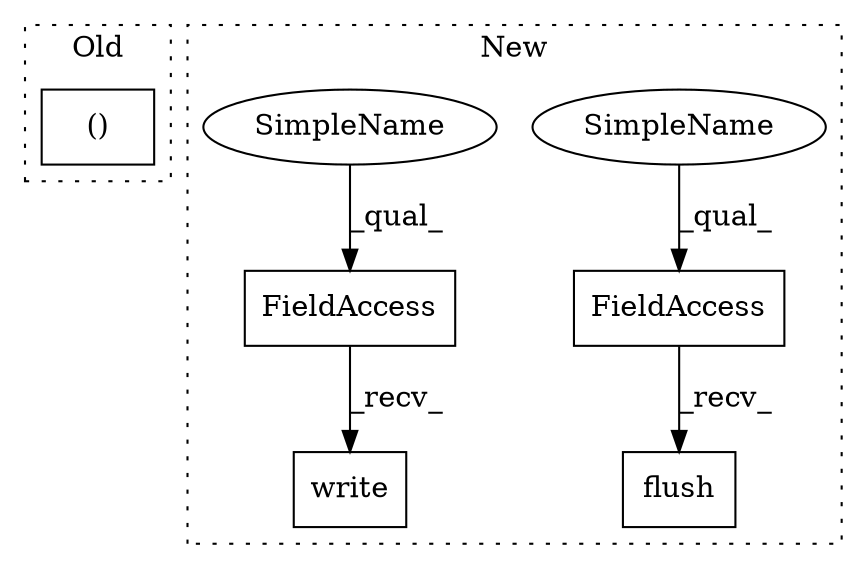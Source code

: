 digraph G {
subgraph cluster0 {
1 [label="()" a="106" s="5104" l="29" shape="box"];
label = "Old";
style="dotted";
}
subgraph cluster1 {
2 [label="flush" a="32" s="4622" l="7" shape="box"];
3 [label="FieldAccess" a="22" s="4611" l="10" shape="box"];
4 [label="FieldAccess" a="22" s="4551" l="10" shape="box"];
5 [label="write" a="32" s="4562,4600" l="6,1" shape="box"];
6 [label="SimpleName" a="42" s="4611" l="3" shape="ellipse"];
7 [label="SimpleName" a="42" s="4551" l="3" shape="ellipse"];
label = "New";
style="dotted";
}
3 -> 2 [label="_recv_"];
4 -> 5 [label="_recv_"];
6 -> 3 [label="_qual_"];
7 -> 4 [label="_qual_"];
}